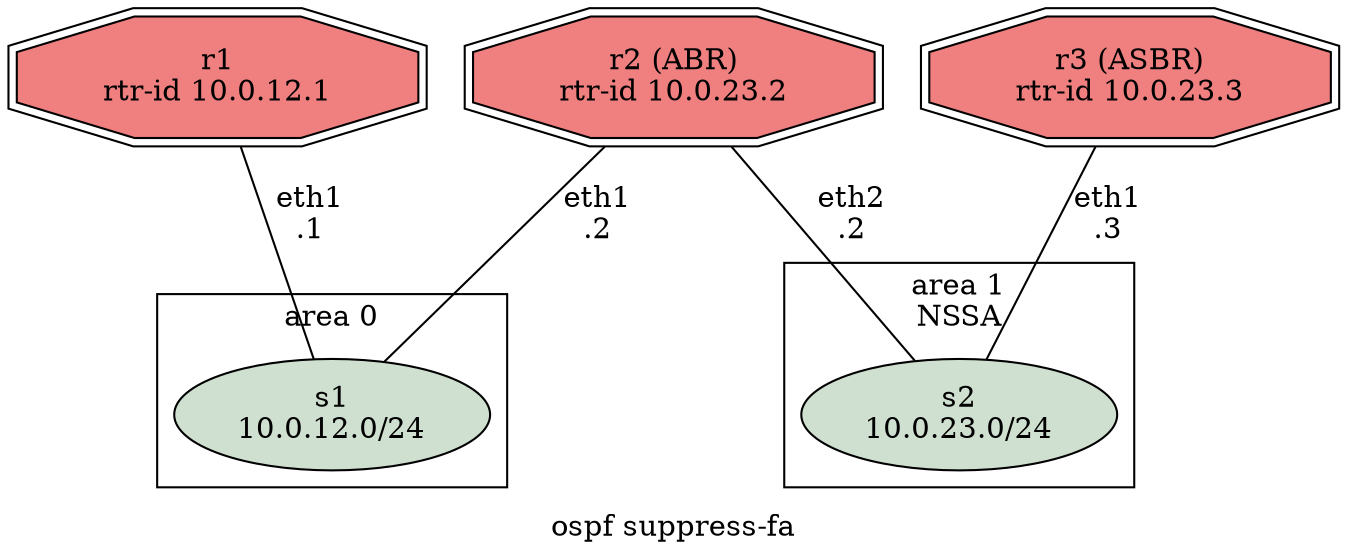 ﻿## Color coding:
#########################
##  Main FRR: #f08080  red
##  Switches: #d0e0d0  gray
##  RIP:      #19e3d9  Cyan
##  RIPng:    #fcb314  dark yellow
##  OSPFv2:   #32b835  Green
##  OSPFv3:   #19e3d9  Cyan
##  ISIS IPv4 #fcb314  dark yellow
##  ISIS IPv6 #9a81ec  purple
##  BGP IPv4  #eee3d3  beige
##  BGP IPv6  #fdff00  yellow
##### Colors (see http://www.color-hex.com/)

graph ospf_topo1 {
	label="ospf suppress-fa";

	# Routers
	r1 [
		label="r1\nrtr-id 10.0.12.1",
		shape=doubleoctagon,
		fillcolor="#f08080",
		style=filled,
	];
	r2 [
		label="r2 (ABR)\nrtr-id 10.0.23.2",
		shape=doubleoctagon,
		fillcolor="#f08080",
		style=filled,
	];
	r3 [
		label="r3 (ASBR)\nrtr-id 10.0.23.3",
		shape=doubleoctagon,
		fillcolor="#f08080",
		style=filled,
	];

	# Switches
	s1 [
		label="s1\n10.0.12.0/24",
		shape=oval,
		fillcolor="#d0e0d0",
		style=filled,
	];
	s2 [
		label="s2\n10.0.23.0/24",
		shape=oval,
		fillcolor="#d0e0d0",
		style=filled,
	];

	# Connections
    subgraph cluster0 {
        label="area 0"
	    r1 -- s1 [label="eth1\n.1"];
	    r2 -- s1 [label="eth1\n.2"];
    }

    subgraph cluster1 {
        label="area 1\nNSSA"
	    r2 -- s2 [label="eth2\n.2"];
	    r3 -- s2 [label="eth1\n.3"];
    }

    { rank=same; r1; r2; r3; }
}
